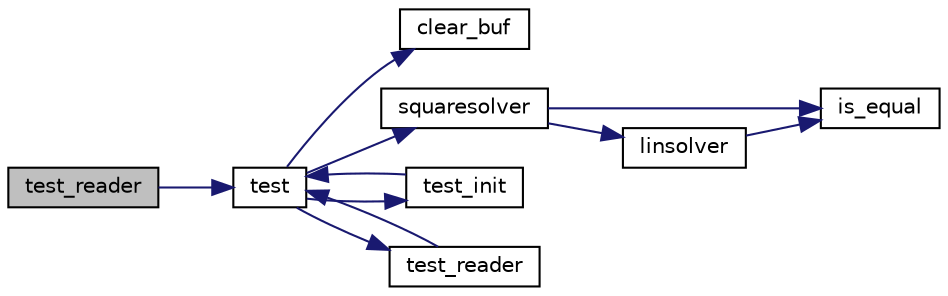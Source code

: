 digraph "test_reader"
{
 // LATEX_PDF_SIZE
  edge [fontname="Helvetica",fontsize="10",labelfontname="Helvetica",labelfontsize="10"];
  node [fontname="Helvetica",fontsize="10",shape=record];
  rankdir="LR";
  Node1 [label="test_reader",height=0.2,width=0.4,color="black", fillcolor="grey75", style="filled", fontcolor="black",tooltip=" "];
  Node1 -> Node2 [color="midnightblue",fontsize="10",style="solid",fontname="Helvetica"];
  Node2 [label="test",height=0.2,width=0.4,color="black", fillcolor="white", style="filled",URL="$test_8cpp.html#a418f96738b553d3dc5b627220b6b0d9b",tooltip=" "];
  Node2 -> Node3 [color="midnightblue",fontsize="10",style="solid",fontname="Helvetica"];
  Node3 [label="clear_buf",height=0.2,width=0.4,color="black", fillcolor="white", style="filled",URL="$read__print_8cpp.html#a0e09d60122404af814db0135c6a8ab8d",tooltip=" "];
  Node2 -> Node4 [color="midnightblue",fontsize="10",style="solid",fontname="Helvetica"];
  Node4 [label="squaresolver",height=0.2,width=0.4,color="black", fillcolor="white", style="filled",URL="$solver_8cpp.html#a575ca4ad5af18425ca7b32b4cb247b18",tooltip=" "];
  Node4 -> Node5 [color="midnightblue",fontsize="10",style="solid",fontname="Helvetica"];
  Node5 [label="is_equal",height=0.2,width=0.4,color="black", fillcolor="white", style="filled",URL="$solver_8cpp.html#a59407076ee6342ec18d2de0c0b5ebda9",tooltip=" "];
  Node4 -> Node6 [color="midnightblue",fontsize="10",style="solid",fontname="Helvetica"];
  Node6 [label="linsolver",height=0.2,width=0.4,color="black", fillcolor="white", style="filled",URL="$solver_8cpp.html#a3dea016aaca6fd0c5af3aa02898a6f76",tooltip=" "];
  Node6 -> Node5 [color="midnightblue",fontsize="10",style="solid",fontname="Helvetica"];
  Node2 -> Node7 [color="midnightblue",fontsize="10",style="solid",fontname="Helvetica"];
  Node7 [label="test_init",height=0.2,width=0.4,color="black", fillcolor="white", style="filled",URL="$test_8cpp.html#ae8089327ae47e0d94df7fa9cc065cf0e",tooltip=" "];
  Node7 -> Node2 [color="midnightblue",fontsize="10",style="solid",fontname="Helvetica"];
  Node2 -> Node8 [color="midnightblue",fontsize="10",style="solid",fontname="Helvetica"];
  Node8 [label="test_reader",height=0.2,width=0.4,color="black", fillcolor="white", style="filled",URL="$test_8cpp.html#a84bfd49d6c75b95c4fa8b6950d95dfbc",tooltip=" "];
  Node8 -> Node2 [color="midnightblue",fontsize="10",style="solid",fontname="Helvetica"];
}
